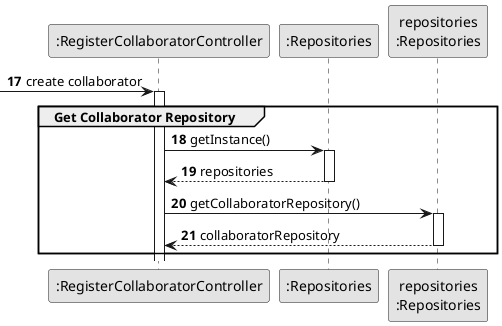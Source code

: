 @startuml
skinparam monochrome true
skinparam packageStyle rectangle
skinparam shadowing false

autonumber 17

participant ":RegisterCollaboratorController" as CTRL
participant ":Repositories" as GlobRepo
participant "repositories\n:Repositories" as PLAT

-> CTRL: create collaborator
activate CTRL

group Get Collaborator Repository

CTRL -> GlobRepo : getInstance()
activate GlobRepo
GlobRepo --> CTRL : repositories
deactivate GlobRepo
CTRL -> PLAT : getCollaboratorRepository()
activate PLAT
PLAT -->  CTRL: collaboratorRepository
deactivate PLAT

end
@enduml
